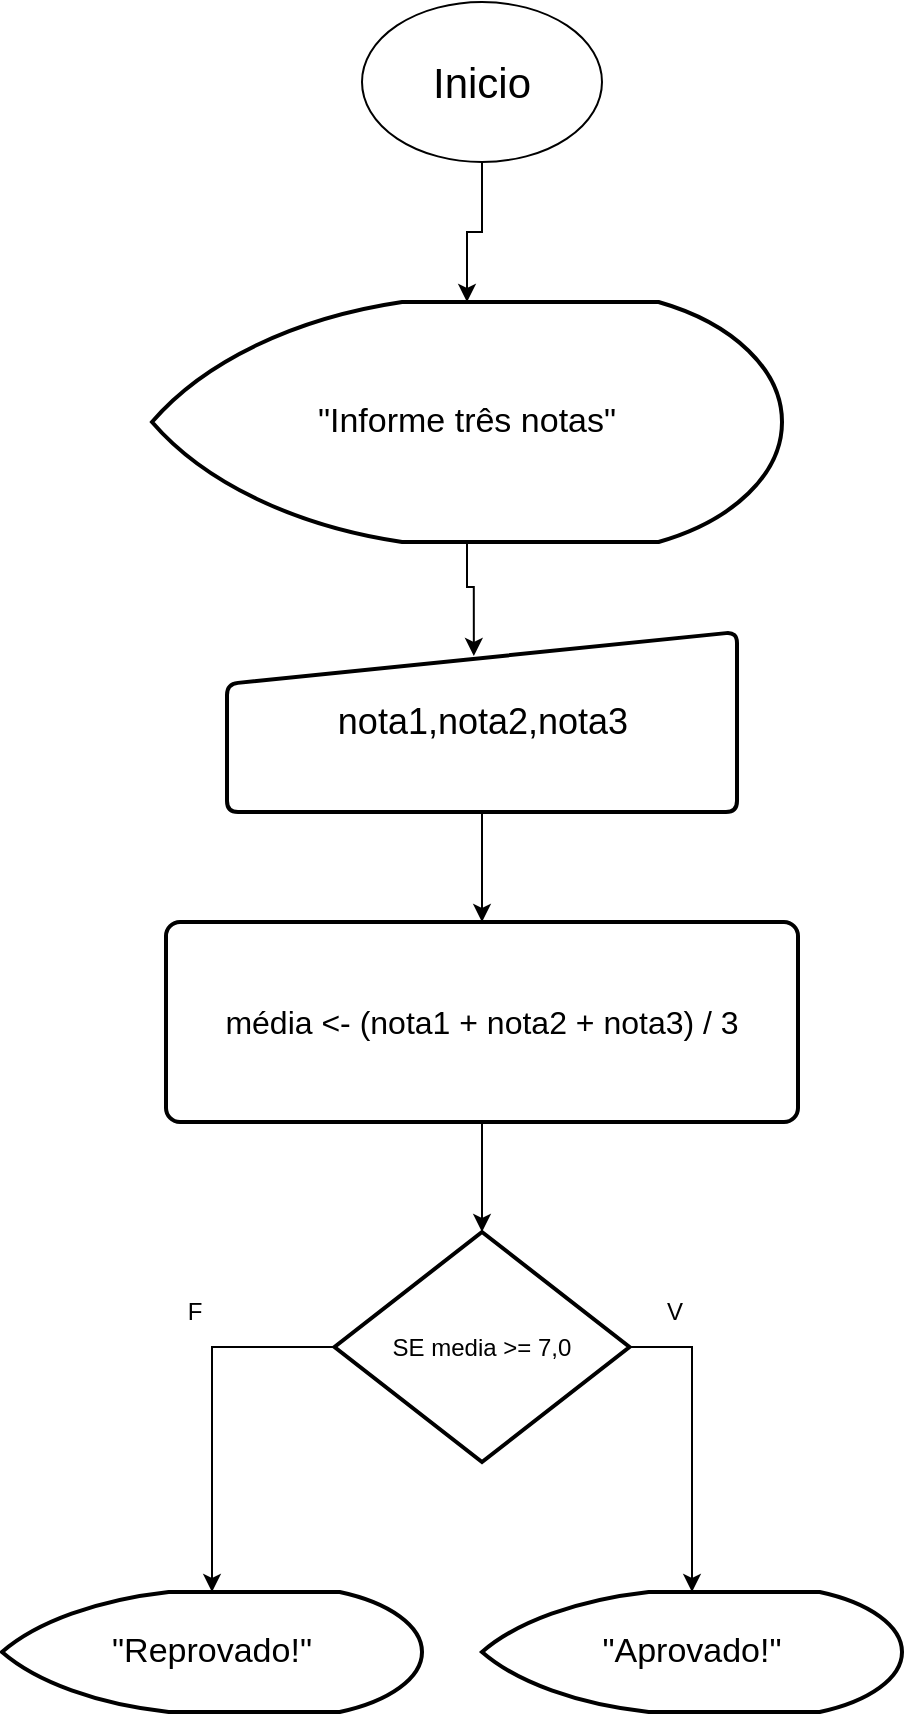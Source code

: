 <mxfile version="21.1.4" type="google">
  <diagram name="Página-1" id="_PyJUcT2TGkIRCnZayrm">
    <mxGraphModel dx="1434" dy="796" grid="1" gridSize="15" guides="1" tooltips="1" connect="1" arrows="1" fold="1" page="1" pageScale="1" pageWidth="827" pageHeight="1169" math="0" shadow="0">
      <root>
        <mxCell id="0" />
        <mxCell id="1" parent="0" />
        <mxCell id="rx__fQTCFpKlSlH03edI-3" style="edgeStyle=orthogonalEdgeStyle;rounded=0;orthogonalLoop=1;jettySize=auto;html=1;exitX=0.5;exitY=1;exitDx=0;exitDy=0;entryX=0.5;entryY=0;entryDx=0;entryDy=0;entryPerimeter=0;" edge="1" parent="1" source="rx__fQTCFpKlSlH03edI-1" target="rx__fQTCFpKlSlH03edI-2">
          <mxGeometry relative="1" as="geometry" />
        </mxCell>
        <mxCell id="rx__fQTCFpKlSlH03edI-1" value="&lt;font style=&quot;font-size: 21px;&quot;&gt;Inicio&lt;/font&gt;" style="ellipse;whiteSpace=wrap;html=1;" vertex="1" parent="1">
          <mxGeometry x="330" y="75" width="120" height="80" as="geometry" />
        </mxCell>
        <mxCell id="rx__fQTCFpKlSlH03edI-6" style="edgeStyle=orthogonalEdgeStyle;rounded=0;orthogonalLoop=1;jettySize=auto;html=1;exitX=0.5;exitY=1;exitDx=0;exitDy=0;exitPerimeter=0;entryX=0.484;entryY=0.133;entryDx=0;entryDy=0;entryPerimeter=0;" edge="1" parent="1" source="rx__fQTCFpKlSlH03edI-2" target="rx__fQTCFpKlSlH03edI-5">
          <mxGeometry relative="1" as="geometry" />
        </mxCell>
        <mxCell id="rx__fQTCFpKlSlH03edI-2" value="&lt;font style=&quot;font-size: 17px;&quot;&gt;&quot;Informe três notas&quot;&lt;/font&gt;" style="strokeWidth=2;html=1;shape=mxgraph.flowchart.display;whiteSpace=wrap;" vertex="1" parent="1">
          <mxGeometry x="225" y="225" width="315" height="120" as="geometry" />
        </mxCell>
        <mxCell id="rx__fQTCFpKlSlH03edI-9" style="edgeStyle=orthogonalEdgeStyle;rounded=0;orthogonalLoop=1;jettySize=auto;html=1;entryX=0.5;entryY=0;entryDx=0;entryDy=0;entryPerimeter=0;" edge="1" parent="1" source="rx__fQTCFpKlSlH03edI-4" target="rx__fQTCFpKlSlH03edI-8">
          <mxGeometry relative="1" as="geometry" />
        </mxCell>
        <mxCell id="rx__fQTCFpKlSlH03edI-4" value="&lt;font style=&quot;font-size: 16px;&quot;&gt;média &amp;lt;- (nota1 + nota2 + nota3) / 3&lt;/font&gt;" style="rounded=1;whiteSpace=wrap;html=1;absoluteArcSize=1;arcSize=14;strokeWidth=2;" vertex="1" parent="1">
          <mxGeometry x="232" y="535" width="316" height="100" as="geometry" />
        </mxCell>
        <mxCell id="rx__fQTCFpKlSlH03edI-7" style="edgeStyle=orthogonalEdgeStyle;rounded=0;orthogonalLoop=1;jettySize=auto;html=1;entryX=0.5;entryY=0;entryDx=0;entryDy=0;" edge="1" parent="1" source="rx__fQTCFpKlSlH03edI-5" target="rx__fQTCFpKlSlH03edI-4">
          <mxGeometry relative="1" as="geometry" />
        </mxCell>
        <mxCell id="rx__fQTCFpKlSlH03edI-5" value="&lt;font style=&quot;font-size: 18px;&quot;&gt;nota1,nota2,nota3&lt;/font&gt;" style="html=1;strokeWidth=2;shape=manualInput;whiteSpace=wrap;rounded=1;size=26;arcSize=11;" vertex="1" parent="1">
          <mxGeometry x="262.5" y="390" width="255" height="90" as="geometry" />
        </mxCell>
        <mxCell id="rx__fQTCFpKlSlH03edI-11" style="edgeStyle=orthogonalEdgeStyle;rounded=0;orthogonalLoop=1;jettySize=auto;html=1;exitX=1;exitY=0.5;exitDx=0;exitDy=0;exitPerimeter=0;entryX=0.5;entryY=0;entryDx=0;entryDy=0;entryPerimeter=0;" edge="1" parent="1" source="rx__fQTCFpKlSlH03edI-8" target="rx__fQTCFpKlSlH03edI-10">
          <mxGeometry relative="1" as="geometry" />
        </mxCell>
        <mxCell id="rx__fQTCFpKlSlH03edI-15" style="edgeStyle=orthogonalEdgeStyle;rounded=0;orthogonalLoop=1;jettySize=auto;html=1;exitX=0;exitY=0.5;exitDx=0;exitDy=0;exitPerimeter=0;entryX=0.5;entryY=0;entryDx=0;entryDy=0;entryPerimeter=0;" edge="1" parent="1" source="rx__fQTCFpKlSlH03edI-8" target="rx__fQTCFpKlSlH03edI-14">
          <mxGeometry relative="1" as="geometry" />
        </mxCell>
        <mxCell id="rx__fQTCFpKlSlH03edI-8" value="SE media &amp;gt;= 7,0" style="strokeWidth=2;html=1;shape=mxgraph.flowchart.decision;whiteSpace=wrap;" vertex="1" parent="1">
          <mxGeometry x="316.25" y="690" width="147.5" height="115" as="geometry" />
        </mxCell>
        <mxCell id="rx__fQTCFpKlSlH03edI-10" value="&lt;span style=&quot;font-size: 17px;&quot;&gt;&quot;Aprovado!&quot;&lt;/span&gt;" style="strokeWidth=2;html=1;shape=mxgraph.flowchart.display;whiteSpace=wrap;" vertex="1" parent="1">
          <mxGeometry x="390" y="870" width="210" height="60" as="geometry" />
        </mxCell>
        <mxCell id="rx__fQTCFpKlSlH03edI-12" value="V" style="text;html=1;align=center;verticalAlign=middle;resizable=0;points=[];autosize=1;strokeColor=none;fillColor=none;" vertex="1" parent="1">
          <mxGeometry x="463" y="715" width="45" height="30" as="geometry" />
        </mxCell>
        <mxCell id="rx__fQTCFpKlSlH03edI-14" value="&lt;span style=&quot;font-size: 17px;&quot;&gt;&quot;Reprovado!&quot;&lt;/span&gt;" style="strokeWidth=2;html=1;shape=mxgraph.flowchart.display;whiteSpace=wrap;" vertex="1" parent="1">
          <mxGeometry x="150" y="870" width="210" height="60" as="geometry" />
        </mxCell>
        <mxCell id="rx__fQTCFpKlSlH03edI-16" value="F" style="text;html=1;align=center;verticalAlign=middle;resizable=0;points=[];autosize=1;strokeColor=none;fillColor=none;" vertex="1" parent="1">
          <mxGeometry x="223" y="715" width="45" height="30" as="geometry" />
        </mxCell>
      </root>
    </mxGraphModel>
  </diagram>
</mxfile>
